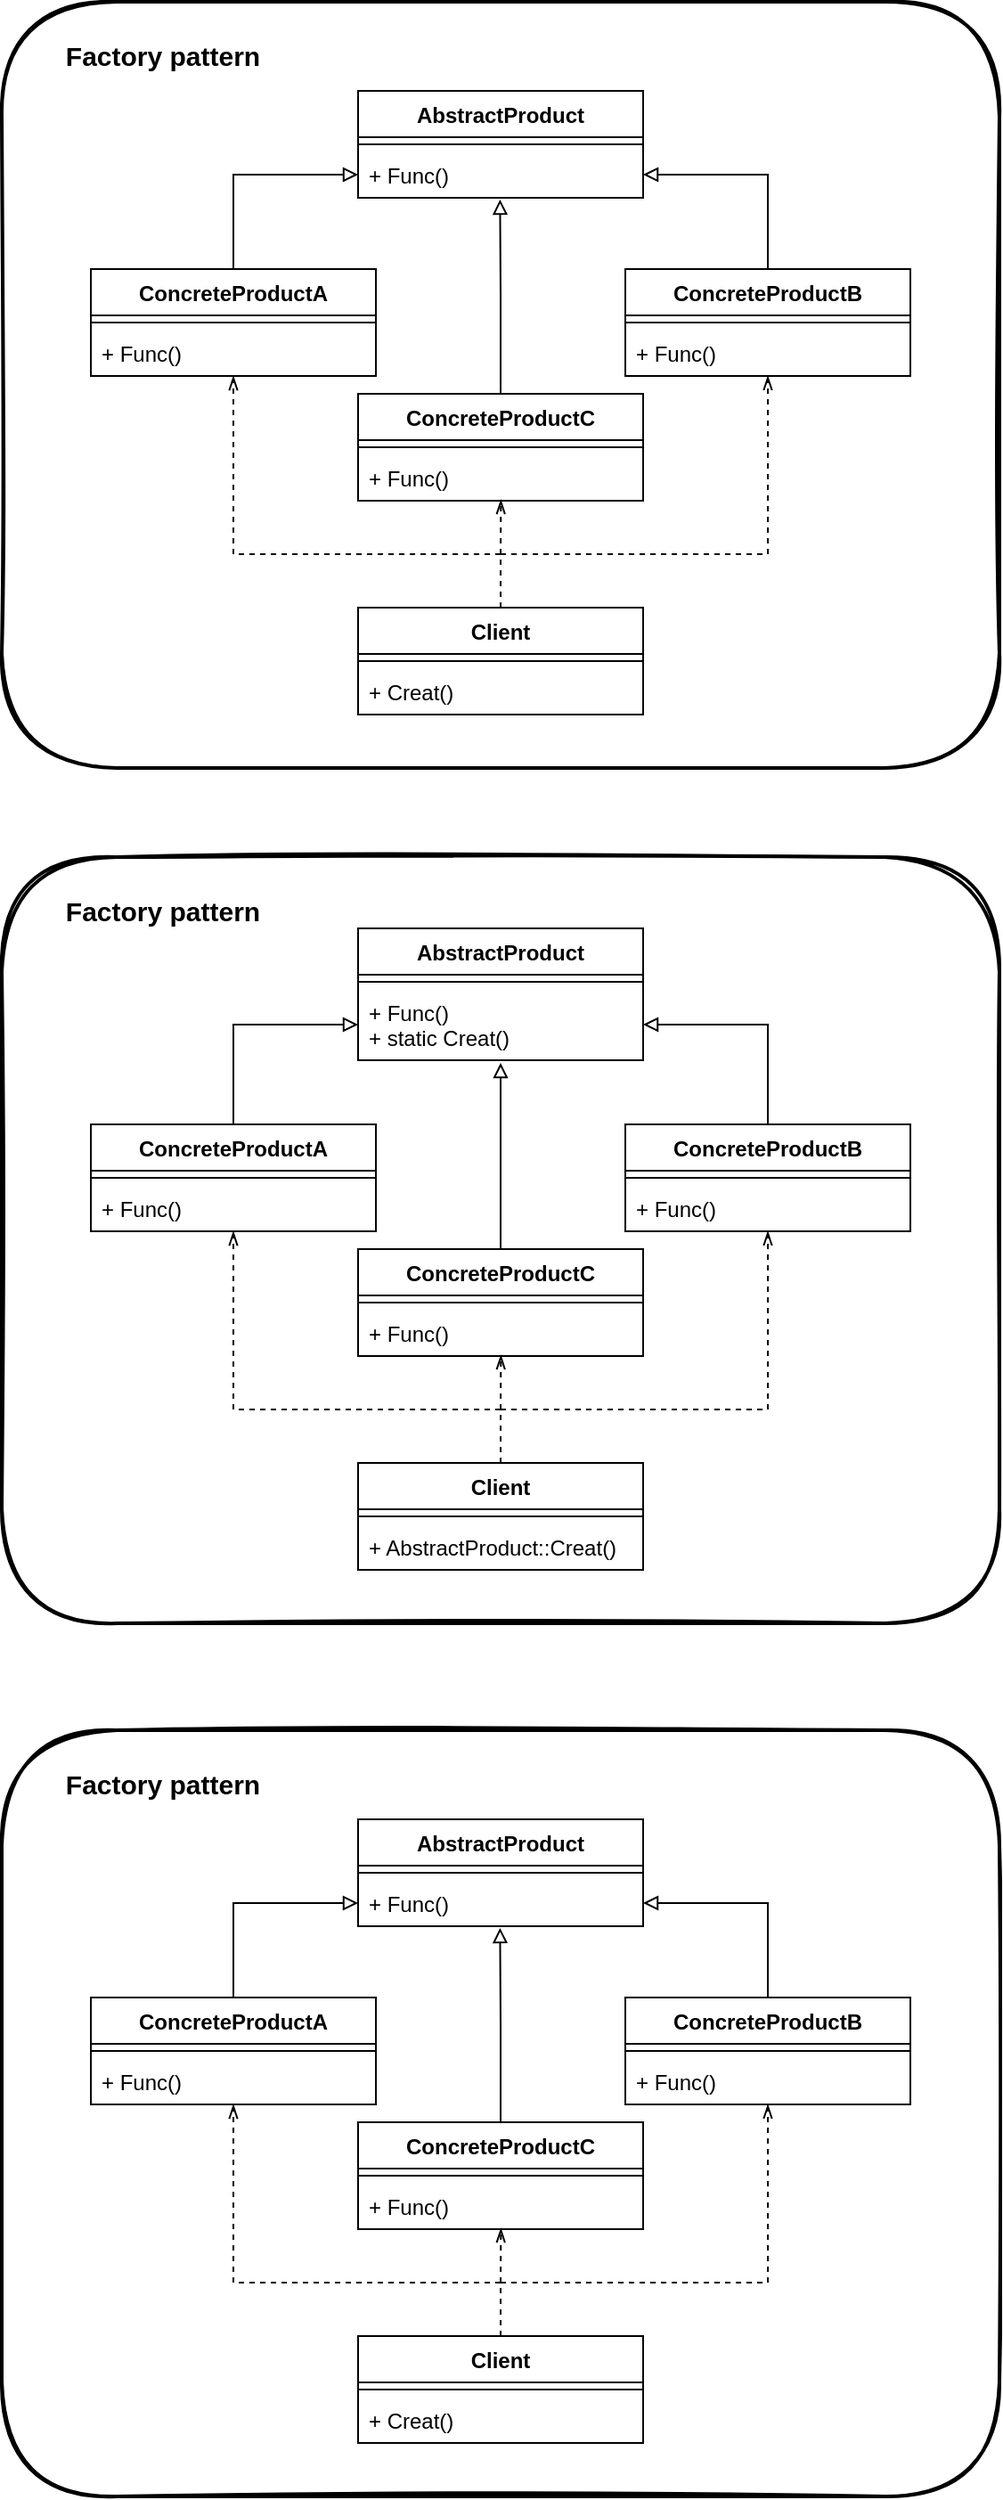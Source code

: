 <mxfile version="15.8.9" type="github">
  <diagram id="bjdQnDNKgYiiLzswyzzY" name="Page-1">
    <mxGraphModel dx="1133" dy="668" grid="1" gridSize="10" guides="1" tooltips="1" connect="1" arrows="1" fold="1" page="1" pageScale="1" pageWidth="827" pageHeight="1169" math="0" shadow="0">
      <root>
        <mxCell id="0" />
        <mxCell id="1" parent="0" />
        <mxCell id="2vkrT1zlOW-2Hi5jGVI8-37" value="" style="rounded=1;whiteSpace=wrap;html=1;strokeWidth=2;fillWeight=4;hachureGap=8;hachureAngle=45;fillColor=none;sketch=1;" vertex="1" parent="1">
          <mxGeometry x="60" y="40" width="560" height="430" as="geometry" />
        </mxCell>
        <mxCell id="2vkrT1zlOW-2Hi5jGVI8-64" value="" style="rounded=1;whiteSpace=wrap;html=1;strokeWidth=2;fillWeight=4;hachureGap=8;hachureAngle=45;fillColor=none;sketch=1;" vertex="1" parent="1">
          <mxGeometry x="60" y="520" width="560" height="430" as="geometry" />
        </mxCell>
        <mxCell id="2vkrT1zlOW-2Hi5jGVI8-9" value="AbstractProduct" style="swimlane;fontStyle=1;align=center;verticalAlign=top;childLayout=stackLayout;horizontal=1;startSize=26;horizontalStack=0;resizeParent=1;resizeParentMax=0;resizeLast=0;collapsible=1;marginBottom=0;" vertex="1" parent="1">
          <mxGeometry x="260" y="90" width="160" height="60" as="geometry" />
        </mxCell>
        <mxCell id="2vkrT1zlOW-2Hi5jGVI8-11" value="" style="line;strokeWidth=1;fillColor=none;align=left;verticalAlign=middle;spacingTop=-1;spacingLeft=3;spacingRight=3;rotatable=0;labelPosition=right;points=[];portConstraint=eastwest;" vertex="1" parent="2vkrT1zlOW-2Hi5jGVI8-9">
          <mxGeometry y="26" width="160" height="8" as="geometry" />
        </mxCell>
        <mxCell id="2vkrT1zlOW-2Hi5jGVI8-12" value="+ Func()" style="text;strokeColor=none;fillColor=none;align=left;verticalAlign=top;spacingLeft=4;spacingRight=4;overflow=hidden;rotatable=0;points=[[0,0.5],[1,0.5]];portConstraint=eastwest;" vertex="1" parent="2vkrT1zlOW-2Hi5jGVI8-9">
          <mxGeometry y="34" width="160" height="26" as="geometry" />
        </mxCell>
        <mxCell id="2vkrT1zlOW-2Hi5jGVI8-19" style="edgeStyle=orthogonalEdgeStyle;rounded=0;orthogonalLoop=1;jettySize=auto;html=1;entryX=0;entryY=0.5;entryDx=0;entryDy=0;endArrow=block;endFill=0;" edge="1" parent="1" source="2vkrT1zlOW-2Hi5jGVI8-14" target="2vkrT1zlOW-2Hi5jGVI8-12">
          <mxGeometry relative="1" as="geometry" />
        </mxCell>
        <mxCell id="2vkrT1zlOW-2Hi5jGVI8-14" value="ConcreteProductA" style="swimlane;fontStyle=1;align=center;verticalAlign=top;childLayout=stackLayout;horizontal=1;startSize=26;horizontalStack=0;resizeParent=1;resizeParentMax=0;resizeLast=0;collapsible=1;marginBottom=0;" vertex="1" parent="1">
          <mxGeometry x="110" y="190" width="160" height="60" as="geometry">
            <mxRectangle x="290" y="160" width="140" height="26" as="alternateBounds" />
          </mxGeometry>
        </mxCell>
        <mxCell id="2vkrT1zlOW-2Hi5jGVI8-15" value="" style="line;strokeWidth=1;fillColor=none;align=left;verticalAlign=middle;spacingTop=-1;spacingLeft=3;spacingRight=3;rotatable=0;labelPosition=right;points=[];portConstraint=eastwest;" vertex="1" parent="2vkrT1zlOW-2Hi5jGVI8-14">
          <mxGeometry y="26" width="160" height="8" as="geometry" />
        </mxCell>
        <mxCell id="2vkrT1zlOW-2Hi5jGVI8-16" value="+ Func()" style="text;strokeColor=none;fillColor=none;align=left;verticalAlign=top;spacingLeft=4;spacingRight=4;overflow=hidden;rotatable=0;points=[[0,0.5],[1,0.5]];portConstraint=eastwest;" vertex="1" parent="2vkrT1zlOW-2Hi5jGVI8-14">
          <mxGeometry y="34" width="160" height="26" as="geometry" />
        </mxCell>
        <mxCell id="2vkrT1zlOW-2Hi5jGVI8-29" style="edgeStyle=orthogonalEdgeStyle;rounded=0;orthogonalLoop=1;jettySize=auto;html=1;exitX=0.5;exitY=0;exitDx=0;exitDy=0;entryX=1;entryY=0.5;entryDx=0;entryDy=0;endArrow=block;endFill=0;" edge="1" parent="1" source="2vkrT1zlOW-2Hi5jGVI8-20" target="2vkrT1zlOW-2Hi5jGVI8-12">
          <mxGeometry relative="1" as="geometry" />
        </mxCell>
        <mxCell id="2vkrT1zlOW-2Hi5jGVI8-20" value="ConcreteProductB" style="swimlane;fontStyle=1;align=center;verticalAlign=top;childLayout=stackLayout;horizontal=1;startSize=26;horizontalStack=0;resizeParent=1;resizeParentMax=0;resizeLast=0;collapsible=1;marginBottom=0;" vertex="1" parent="1">
          <mxGeometry x="410" y="190" width="160" height="60" as="geometry">
            <mxRectangle x="290" y="160" width="140" height="26" as="alternateBounds" />
          </mxGeometry>
        </mxCell>
        <mxCell id="2vkrT1zlOW-2Hi5jGVI8-21" value="" style="line;strokeWidth=1;fillColor=none;align=left;verticalAlign=middle;spacingTop=-1;spacingLeft=3;spacingRight=3;rotatable=0;labelPosition=right;points=[];portConstraint=eastwest;" vertex="1" parent="2vkrT1zlOW-2Hi5jGVI8-20">
          <mxGeometry y="26" width="160" height="8" as="geometry" />
        </mxCell>
        <mxCell id="2vkrT1zlOW-2Hi5jGVI8-22" value="+ Func()" style="text;strokeColor=none;fillColor=none;align=left;verticalAlign=top;spacingLeft=4;spacingRight=4;overflow=hidden;rotatable=0;points=[[0,0.5],[1,0.5]];portConstraint=eastwest;" vertex="1" parent="2vkrT1zlOW-2Hi5jGVI8-20">
          <mxGeometry y="34" width="160" height="26" as="geometry" />
        </mxCell>
        <mxCell id="2vkrT1zlOW-2Hi5jGVI8-28" style="edgeStyle=orthogonalEdgeStyle;rounded=0;orthogonalLoop=1;jettySize=auto;html=1;exitX=0.5;exitY=0;exitDx=0;exitDy=0;entryX=0.498;entryY=1.037;entryDx=0;entryDy=0;entryPerimeter=0;endArrow=block;endFill=0;" edge="1" parent="1" source="2vkrT1zlOW-2Hi5jGVI8-23" target="2vkrT1zlOW-2Hi5jGVI8-12">
          <mxGeometry relative="1" as="geometry" />
        </mxCell>
        <mxCell id="2vkrT1zlOW-2Hi5jGVI8-23" value="ConcreteProductC" style="swimlane;fontStyle=1;align=center;verticalAlign=top;childLayout=stackLayout;horizontal=1;startSize=26;horizontalStack=0;resizeParent=1;resizeParentMax=0;resizeLast=0;collapsible=1;marginBottom=0;" vertex="1" parent="1">
          <mxGeometry x="260" y="260" width="160" height="60" as="geometry">
            <mxRectangle x="290" y="160" width="140" height="26" as="alternateBounds" />
          </mxGeometry>
        </mxCell>
        <mxCell id="2vkrT1zlOW-2Hi5jGVI8-24" value="" style="line;strokeWidth=1;fillColor=none;align=left;verticalAlign=middle;spacingTop=-1;spacingLeft=3;spacingRight=3;rotatable=0;labelPosition=right;points=[];portConstraint=eastwest;" vertex="1" parent="2vkrT1zlOW-2Hi5jGVI8-23">
          <mxGeometry y="26" width="160" height="8" as="geometry" />
        </mxCell>
        <mxCell id="2vkrT1zlOW-2Hi5jGVI8-25" value="+ Func()" style="text;strokeColor=none;fillColor=none;align=left;verticalAlign=top;spacingLeft=4;spacingRight=4;overflow=hidden;rotatable=0;points=[[0,0.5],[1,0.5]];portConstraint=eastwest;" vertex="1" parent="2vkrT1zlOW-2Hi5jGVI8-23">
          <mxGeometry y="34" width="160" height="26" as="geometry" />
        </mxCell>
        <mxCell id="2vkrT1zlOW-2Hi5jGVI8-33" style="edgeStyle=orthogonalEdgeStyle;rounded=0;orthogonalLoop=1;jettySize=auto;html=1;exitX=0.5;exitY=0;exitDx=0;exitDy=0;entryX=0.5;entryY=1;entryDx=0;entryDy=0;entryPerimeter=0;endArrow=openThin;endFill=0;dashed=1;" edge="1" parent="1" source="2vkrT1zlOW-2Hi5jGVI8-30" target="2vkrT1zlOW-2Hi5jGVI8-16">
          <mxGeometry relative="1" as="geometry">
            <Array as="points">
              <mxPoint x="340" y="350" />
              <mxPoint x="190" y="350" />
            </Array>
          </mxGeometry>
        </mxCell>
        <mxCell id="2vkrT1zlOW-2Hi5jGVI8-34" style="edgeStyle=orthogonalEdgeStyle;rounded=0;orthogonalLoop=1;jettySize=auto;html=1;exitX=0.5;exitY=0;exitDx=0;exitDy=0;entryX=0.499;entryY=0.997;entryDx=0;entryDy=0;entryPerimeter=0;dashed=1;endArrow=openThin;endFill=0;" edge="1" parent="1" source="2vkrT1zlOW-2Hi5jGVI8-30" target="2vkrT1zlOW-2Hi5jGVI8-22">
          <mxGeometry relative="1" as="geometry">
            <Array as="points">
              <mxPoint x="340" y="350" />
              <mxPoint x="490" y="350" />
              <mxPoint x="490" y="250" />
            </Array>
          </mxGeometry>
        </mxCell>
        <mxCell id="2vkrT1zlOW-2Hi5jGVI8-35" style="edgeStyle=orthogonalEdgeStyle;rounded=0;orthogonalLoop=1;jettySize=auto;html=1;exitX=0.5;exitY=0;exitDx=0;exitDy=0;entryX=0.501;entryY=0.978;entryDx=0;entryDy=0;entryPerimeter=0;dashed=1;endArrow=openThin;endFill=0;" edge="1" parent="1" source="2vkrT1zlOW-2Hi5jGVI8-30" target="2vkrT1zlOW-2Hi5jGVI8-25">
          <mxGeometry relative="1" as="geometry" />
        </mxCell>
        <mxCell id="2vkrT1zlOW-2Hi5jGVI8-30" value="Client" style="swimlane;fontStyle=1;align=center;verticalAlign=top;childLayout=stackLayout;horizontal=1;startSize=26;horizontalStack=0;resizeParent=1;resizeParentMax=0;resizeLast=0;collapsible=1;marginBottom=0;" vertex="1" parent="1">
          <mxGeometry x="260" y="380" width="160" height="60" as="geometry">
            <mxRectangle x="290" y="160" width="140" height="26" as="alternateBounds" />
          </mxGeometry>
        </mxCell>
        <mxCell id="2vkrT1zlOW-2Hi5jGVI8-31" value="" style="line;strokeWidth=1;fillColor=none;align=left;verticalAlign=middle;spacingTop=-1;spacingLeft=3;spacingRight=3;rotatable=0;labelPosition=right;points=[];portConstraint=eastwest;" vertex="1" parent="2vkrT1zlOW-2Hi5jGVI8-30">
          <mxGeometry y="26" width="160" height="8" as="geometry" />
        </mxCell>
        <mxCell id="2vkrT1zlOW-2Hi5jGVI8-32" value="+ Creat()" style="text;strokeColor=none;fillColor=none;align=left;verticalAlign=top;spacingLeft=4;spacingRight=4;overflow=hidden;rotatable=0;points=[[0,0.5],[1,0.5]];portConstraint=eastwest;" vertex="1" parent="2vkrT1zlOW-2Hi5jGVI8-30">
          <mxGeometry y="34" width="160" height="26" as="geometry" />
        </mxCell>
        <mxCell id="2vkrT1zlOW-2Hi5jGVI8-42" value="&lt;b&gt;&lt;font style=&quot;font-size: 15px&quot;&gt;Factory pattern&lt;/font&gt;&lt;/b&gt;" style="text;html=1;align=center;verticalAlign=middle;resizable=0;points=[];autosize=1;strokeColor=none;fillColor=none;" vertex="1" parent="1">
          <mxGeometry x="90" y="60" width="120" height="20" as="geometry" />
        </mxCell>
        <mxCell id="2vkrT1zlOW-2Hi5jGVI8-43" value="AbstractProduct" style="swimlane;fontStyle=1;align=center;verticalAlign=top;childLayout=stackLayout;horizontal=1;startSize=26;horizontalStack=0;resizeParent=1;resizeParentMax=0;resizeLast=0;collapsible=1;marginBottom=0;" vertex="1" parent="1">
          <mxGeometry x="260" y="560" width="160" height="74" as="geometry" />
        </mxCell>
        <mxCell id="2vkrT1zlOW-2Hi5jGVI8-44" value="" style="line;strokeWidth=1;fillColor=none;align=left;verticalAlign=middle;spacingTop=-1;spacingLeft=3;spacingRight=3;rotatable=0;labelPosition=right;points=[];portConstraint=eastwest;" vertex="1" parent="2vkrT1zlOW-2Hi5jGVI8-43">
          <mxGeometry y="26" width="160" height="8" as="geometry" />
        </mxCell>
        <mxCell id="2vkrT1zlOW-2Hi5jGVI8-45" value="+ Func()&#xa;+ static Creat()" style="text;strokeColor=none;fillColor=none;align=left;verticalAlign=top;spacingLeft=4;spacingRight=4;overflow=hidden;rotatable=0;points=[[0,0.5],[1,0.5]];portConstraint=eastwest;" vertex="1" parent="2vkrT1zlOW-2Hi5jGVI8-43">
          <mxGeometry y="34" width="160" height="40" as="geometry" />
        </mxCell>
        <mxCell id="2vkrT1zlOW-2Hi5jGVI8-46" style="edgeStyle=orthogonalEdgeStyle;rounded=0;orthogonalLoop=1;jettySize=auto;html=1;entryX=0;entryY=0.5;entryDx=0;entryDy=0;endArrow=block;endFill=0;" edge="1" parent="1" source="2vkrT1zlOW-2Hi5jGVI8-47" target="2vkrT1zlOW-2Hi5jGVI8-45">
          <mxGeometry relative="1" as="geometry" />
        </mxCell>
        <mxCell id="2vkrT1zlOW-2Hi5jGVI8-47" value="ConcreteProductA" style="swimlane;fontStyle=1;align=center;verticalAlign=top;childLayout=stackLayout;horizontal=1;startSize=26;horizontalStack=0;resizeParent=1;resizeParentMax=0;resizeLast=0;collapsible=1;marginBottom=0;" vertex="1" parent="1">
          <mxGeometry x="110" y="670" width="160" height="60" as="geometry">
            <mxRectangle x="290" y="160" width="140" height="26" as="alternateBounds" />
          </mxGeometry>
        </mxCell>
        <mxCell id="2vkrT1zlOW-2Hi5jGVI8-48" value="" style="line;strokeWidth=1;fillColor=none;align=left;verticalAlign=middle;spacingTop=-1;spacingLeft=3;spacingRight=3;rotatable=0;labelPosition=right;points=[];portConstraint=eastwest;" vertex="1" parent="2vkrT1zlOW-2Hi5jGVI8-47">
          <mxGeometry y="26" width="160" height="8" as="geometry" />
        </mxCell>
        <mxCell id="2vkrT1zlOW-2Hi5jGVI8-49" value="+ Func()" style="text;strokeColor=none;fillColor=none;align=left;verticalAlign=top;spacingLeft=4;spacingRight=4;overflow=hidden;rotatable=0;points=[[0,0.5],[1,0.5]];portConstraint=eastwest;" vertex="1" parent="2vkrT1zlOW-2Hi5jGVI8-47">
          <mxGeometry y="34" width="160" height="26" as="geometry" />
        </mxCell>
        <mxCell id="2vkrT1zlOW-2Hi5jGVI8-50" style="edgeStyle=orthogonalEdgeStyle;rounded=0;orthogonalLoop=1;jettySize=auto;html=1;exitX=0.5;exitY=0;exitDx=0;exitDy=0;entryX=1;entryY=0.5;entryDx=0;entryDy=0;endArrow=block;endFill=0;" edge="1" parent="1" source="2vkrT1zlOW-2Hi5jGVI8-51" target="2vkrT1zlOW-2Hi5jGVI8-45">
          <mxGeometry relative="1" as="geometry" />
        </mxCell>
        <mxCell id="2vkrT1zlOW-2Hi5jGVI8-51" value="ConcreteProductB" style="swimlane;fontStyle=1;align=center;verticalAlign=top;childLayout=stackLayout;horizontal=1;startSize=26;horizontalStack=0;resizeParent=1;resizeParentMax=0;resizeLast=0;collapsible=1;marginBottom=0;" vertex="1" parent="1">
          <mxGeometry x="410" y="670" width="160" height="60" as="geometry">
            <mxRectangle x="290" y="160" width="140" height="26" as="alternateBounds" />
          </mxGeometry>
        </mxCell>
        <mxCell id="2vkrT1zlOW-2Hi5jGVI8-52" value="" style="line;strokeWidth=1;fillColor=none;align=left;verticalAlign=middle;spacingTop=-1;spacingLeft=3;spacingRight=3;rotatable=0;labelPosition=right;points=[];portConstraint=eastwest;" vertex="1" parent="2vkrT1zlOW-2Hi5jGVI8-51">
          <mxGeometry y="26" width="160" height="8" as="geometry" />
        </mxCell>
        <mxCell id="2vkrT1zlOW-2Hi5jGVI8-53" value="+ Func()" style="text;strokeColor=none;fillColor=none;align=left;verticalAlign=top;spacingLeft=4;spacingRight=4;overflow=hidden;rotatable=0;points=[[0,0.5],[1,0.5]];portConstraint=eastwest;" vertex="1" parent="2vkrT1zlOW-2Hi5jGVI8-51">
          <mxGeometry y="34" width="160" height="26" as="geometry" />
        </mxCell>
        <mxCell id="2vkrT1zlOW-2Hi5jGVI8-54" style="edgeStyle=orthogonalEdgeStyle;rounded=0;orthogonalLoop=1;jettySize=auto;html=1;exitX=0.5;exitY=0;exitDx=0;exitDy=0;entryX=0.498;entryY=1.037;entryDx=0;entryDy=0;entryPerimeter=0;endArrow=block;endFill=0;" edge="1" parent="1" source="2vkrT1zlOW-2Hi5jGVI8-55" target="2vkrT1zlOW-2Hi5jGVI8-45">
          <mxGeometry relative="1" as="geometry">
            <Array as="points">
              <mxPoint x="340" y="636" />
            </Array>
          </mxGeometry>
        </mxCell>
        <mxCell id="2vkrT1zlOW-2Hi5jGVI8-55" value="ConcreteProductC" style="swimlane;fontStyle=1;align=center;verticalAlign=top;childLayout=stackLayout;horizontal=1;startSize=26;horizontalStack=0;resizeParent=1;resizeParentMax=0;resizeLast=0;collapsible=1;marginBottom=0;" vertex="1" parent="1">
          <mxGeometry x="260" y="740" width="160" height="60" as="geometry">
            <mxRectangle x="290" y="160" width="140" height="26" as="alternateBounds" />
          </mxGeometry>
        </mxCell>
        <mxCell id="2vkrT1zlOW-2Hi5jGVI8-56" value="" style="line;strokeWidth=1;fillColor=none;align=left;verticalAlign=middle;spacingTop=-1;spacingLeft=3;spacingRight=3;rotatable=0;labelPosition=right;points=[];portConstraint=eastwest;" vertex="1" parent="2vkrT1zlOW-2Hi5jGVI8-55">
          <mxGeometry y="26" width="160" height="8" as="geometry" />
        </mxCell>
        <mxCell id="2vkrT1zlOW-2Hi5jGVI8-57" value="+ Func()" style="text;strokeColor=none;fillColor=none;align=left;verticalAlign=top;spacingLeft=4;spacingRight=4;overflow=hidden;rotatable=0;points=[[0,0.5],[1,0.5]];portConstraint=eastwest;" vertex="1" parent="2vkrT1zlOW-2Hi5jGVI8-55">
          <mxGeometry y="34" width="160" height="26" as="geometry" />
        </mxCell>
        <mxCell id="2vkrT1zlOW-2Hi5jGVI8-58" style="edgeStyle=orthogonalEdgeStyle;rounded=0;orthogonalLoop=1;jettySize=auto;html=1;exitX=0.5;exitY=0;exitDx=0;exitDy=0;entryX=0.5;entryY=1;entryDx=0;entryDy=0;entryPerimeter=0;endArrow=openThin;endFill=0;dashed=1;" edge="1" parent="1" source="2vkrT1zlOW-2Hi5jGVI8-61" target="2vkrT1zlOW-2Hi5jGVI8-49">
          <mxGeometry relative="1" as="geometry">
            <Array as="points">
              <mxPoint x="340" y="830" />
              <mxPoint x="190" y="830" />
            </Array>
          </mxGeometry>
        </mxCell>
        <mxCell id="2vkrT1zlOW-2Hi5jGVI8-59" style="edgeStyle=orthogonalEdgeStyle;rounded=0;orthogonalLoop=1;jettySize=auto;html=1;exitX=0.5;exitY=0;exitDx=0;exitDy=0;entryX=0.499;entryY=0.997;entryDx=0;entryDy=0;entryPerimeter=0;dashed=1;endArrow=openThin;endFill=0;" edge="1" parent="1" source="2vkrT1zlOW-2Hi5jGVI8-61" target="2vkrT1zlOW-2Hi5jGVI8-53">
          <mxGeometry relative="1" as="geometry">
            <Array as="points">
              <mxPoint x="340" y="830" />
              <mxPoint x="490" y="830" />
              <mxPoint x="490" y="730" />
            </Array>
          </mxGeometry>
        </mxCell>
        <mxCell id="2vkrT1zlOW-2Hi5jGVI8-60" style="edgeStyle=orthogonalEdgeStyle;rounded=0;orthogonalLoop=1;jettySize=auto;html=1;exitX=0.5;exitY=0;exitDx=0;exitDy=0;entryX=0.501;entryY=0.978;entryDx=0;entryDy=0;entryPerimeter=0;dashed=1;endArrow=openThin;endFill=0;" edge="1" parent="1" source="2vkrT1zlOW-2Hi5jGVI8-61" target="2vkrT1zlOW-2Hi5jGVI8-57">
          <mxGeometry relative="1" as="geometry" />
        </mxCell>
        <mxCell id="2vkrT1zlOW-2Hi5jGVI8-61" value="Client" style="swimlane;fontStyle=1;align=center;verticalAlign=top;childLayout=stackLayout;horizontal=1;startSize=26;horizontalStack=0;resizeParent=1;resizeParentMax=0;resizeLast=0;collapsible=1;marginBottom=0;" vertex="1" parent="1">
          <mxGeometry x="260" y="860" width="160" height="60" as="geometry">
            <mxRectangle x="290" y="160" width="140" height="26" as="alternateBounds" />
          </mxGeometry>
        </mxCell>
        <mxCell id="2vkrT1zlOW-2Hi5jGVI8-62" value="" style="line;strokeWidth=1;fillColor=none;align=left;verticalAlign=middle;spacingTop=-1;spacingLeft=3;spacingRight=3;rotatable=0;labelPosition=right;points=[];portConstraint=eastwest;" vertex="1" parent="2vkrT1zlOW-2Hi5jGVI8-61">
          <mxGeometry y="26" width="160" height="8" as="geometry" />
        </mxCell>
        <mxCell id="2vkrT1zlOW-2Hi5jGVI8-63" value="+ AbstractProduct::Creat()" style="text;strokeColor=none;fillColor=none;align=left;verticalAlign=top;spacingLeft=4;spacingRight=4;overflow=hidden;rotatable=0;points=[[0,0.5],[1,0.5]];portConstraint=eastwest;" vertex="1" parent="2vkrT1zlOW-2Hi5jGVI8-61">
          <mxGeometry y="34" width="160" height="26" as="geometry" />
        </mxCell>
        <mxCell id="2vkrT1zlOW-2Hi5jGVI8-65" value="&lt;b&gt;&lt;font style=&quot;font-size: 15px&quot;&gt;Factory pattern&lt;/font&gt;&lt;/b&gt;" style="text;html=1;align=center;verticalAlign=middle;resizable=0;points=[];autosize=1;strokeColor=none;fillColor=none;" vertex="1" parent="1">
          <mxGeometry x="90" y="540" width="120" height="20" as="geometry" />
        </mxCell>
        <mxCell id="2vkrT1zlOW-2Hi5jGVI8-66" value="" style="rounded=1;whiteSpace=wrap;html=1;strokeWidth=2;fillWeight=4;hachureGap=8;hachureAngle=45;fillColor=none;sketch=1;" vertex="1" parent="1">
          <mxGeometry x="60" y="1010" width="560" height="430" as="geometry" />
        </mxCell>
        <mxCell id="2vkrT1zlOW-2Hi5jGVI8-67" value="AbstractProduct" style="swimlane;fontStyle=1;align=center;verticalAlign=top;childLayout=stackLayout;horizontal=1;startSize=26;horizontalStack=0;resizeParent=1;resizeParentMax=0;resizeLast=0;collapsible=1;marginBottom=0;" vertex="1" parent="1">
          <mxGeometry x="260" y="1060" width="160" height="60" as="geometry" />
        </mxCell>
        <mxCell id="2vkrT1zlOW-2Hi5jGVI8-68" value="" style="line;strokeWidth=1;fillColor=none;align=left;verticalAlign=middle;spacingTop=-1;spacingLeft=3;spacingRight=3;rotatable=0;labelPosition=right;points=[];portConstraint=eastwest;" vertex="1" parent="2vkrT1zlOW-2Hi5jGVI8-67">
          <mxGeometry y="26" width="160" height="8" as="geometry" />
        </mxCell>
        <mxCell id="2vkrT1zlOW-2Hi5jGVI8-69" value="+ Func()" style="text;strokeColor=none;fillColor=none;align=left;verticalAlign=top;spacingLeft=4;spacingRight=4;overflow=hidden;rotatable=0;points=[[0,0.5],[1,0.5]];portConstraint=eastwest;" vertex="1" parent="2vkrT1zlOW-2Hi5jGVI8-67">
          <mxGeometry y="34" width="160" height="26" as="geometry" />
        </mxCell>
        <mxCell id="2vkrT1zlOW-2Hi5jGVI8-70" style="edgeStyle=orthogonalEdgeStyle;rounded=0;orthogonalLoop=1;jettySize=auto;html=1;entryX=0;entryY=0.5;entryDx=0;entryDy=0;endArrow=block;endFill=0;" edge="1" parent="1" source="2vkrT1zlOW-2Hi5jGVI8-71" target="2vkrT1zlOW-2Hi5jGVI8-69">
          <mxGeometry relative="1" as="geometry" />
        </mxCell>
        <mxCell id="2vkrT1zlOW-2Hi5jGVI8-71" value="ConcreteProductA" style="swimlane;fontStyle=1;align=center;verticalAlign=top;childLayout=stackLayout;horizontal=1;startSize=26;horizontalStack=0;resizeParent=1;resizeParentMax=0;resizeLast=0;collapsible=1;marginBottom=0;" vertex="1" parent="1">
          <mxGeometry x="110" y="1160" width="160" height="60" as="geometry">
            <mxRectangle x="290" y="160" width="140" height="26" as="alternateBounds" />
          </mxGeometry>
        </mxCell>
        <mxCell id="2vkrT1zlOW-2Hi5jGVI8-72" value="" style="line;strokeWidth=1;fillColor=none;align=left;verticalAlign=middle;spacingTop=-1;spacingLeft=3;spacingRight=3;rotatable=0;labelPosition=right;points=[];portConstraint=eastwest;" vertex="1" parent="2vkrT1zlOW-2Hi5jGVI8-71">
          <mxGeometry y="26" width="160" height="8" as="geometry" />
        </mxCell>
        <mxCell id="2vkrT1zlOW-2Hi5jGVI8-73" value="+ Func()" style="text;strokeColor=none;fillColor=none;align=left;verticalAlign=top;spacingLeft=4;spacingRight=4;overflow=hidden;rotatable=0;points=[[0,0.5],[1,0.5]];portConstraint=eastwest;" vertex="1" parent="2vkrT1zlOW-2Hi5jGVI8-71">
          <mxGeometry y="34" width="160" height="26" as="geometry" />
        </mxCell>
        <mxCell id="2vkrT1zlOW-2Hi5jGVI8-74" style="edgeStyle=orthogonalEdgeStyle;rounded=0;orthogonalLoop=1;jettySize=auto;html=1;exitX=0.5;exitY=0;exitDx=0;exitDy=0;entryX=1;entryY=0.5;entryDx=0;entryDy=0;endArrow=block;endFill=0;" edge="1" parent="1" source="2vkrT1zlOW-2Hi5jGVI8-75" target="2vkrT1zlOW-2Hi5jGVI8-69">
          <mxGeometry relative="1" as="geometry" />
        </mxCell>
        <mxCell id="2vkrT1zlOW-2Hi5jGVI8-75" value="ConcreteProductB" style="swimlane;fontStyle=1;align=center;verticalAlign=top;childLayout=stackLayout;horizontal=1;startSize=26;horizontalStack=0;resizeParent=1;resizeParentMax=0;resizeLast=0;collapsible=1;marginBottom=0;" vertex="1" parent="1">
          <mxGeometry x="410" y="1160" width="160" height="60" as="geometry">
            <mxRectangle x="290" y="160" width="140" height="26" as="alternateBounds" />
          </mxGeometry>
        </mxCell>
        <mxCell id="2vkrT1zlOW-2Hi5jGVI8-76" value="" style="line;strokeWidth=1;fillColor=none;align=left;verticalAlign=middle;spacingTop=-1;spacingLeft=3;spacingRight=3;rotatable=0;labelPosition=right;points=[];portConstraint=eastwest;" vertex="1" parent="2vkrT1zlOW-2Hi5jGVI8-75">
          <mxGeometry y="26" width="160" height="8" as="geometry" />
        </mxCell>
        <mxCell id="2vkrT1zlOW-2Hi5jGVI8-77" value="+ Func()" style="text;strokeColor=none;fillColor=none;align=left;verticalAlign=top;spacingLeft=4;spacingRight=4;overflow=hidden;rotatable=0;points=[[0,0.5],[1,0.5]];portConstraint=eastwest;" vertex="1" parent="2vkrT1zlOW-2Hi5jGVI8-75">
          <mxGeometry y="34" width="160" height="26" as="geometry" />
        </mxCell>
        <mxCell id="2vkrT1zlOW-2Hi5jGVI8-78" style="edgeStyle=orthogonalEdgeStyle;rounded=0;orthogonalLoop=1;jettySize=auto;html=1;exitX=0.5;exitY=0;exitDx=0;exitDy=0;entryX=0.498;entryY=1.037;entryDx=0;entryDy=0;entryPerimeter=0;endArrow=block;endFill=0;" edge="1" parent="1" source="2vkrT1zlOW-2Hi5jGVI8-79" target="2vkrT1zlOW-2Hi5jGVI8-69">
          <mxGeometry relative="1" as="geometry" />
        </mxCell>
        <mxCell id="2vkrT1zlOW-2Hi5jGVI8-79" value="ConcreteProductC" style="swimlane;fontStyle=1;align=center;verticalAlign=top;childLayout=stackLayout;horizontal=1;startSize=26;horizontalStack=0;resizeParent=1;resizeParentMax=0;resizeLast=0;collapsible=1;marginBottom=0;" vertex="1" parent="1">
          <mxGeometry x="260" y="1230" width="160" height="60" as="geometry">
            <mxRectangle x="290" y="160" width="140" height="26" as="alternateBounds" />
          </mxGeometry>
        </mxCell>
        <mxCell id="2vkrT1zlOW-2Hi5jGVI8-80" value="" style="line;strokeWidth=1;fillColor=none;align=left;verticalAlign=middle;spacingTop=-1;spacingLeft=3;spacingRight=3;rotatable=0;labelPosition=right;points=[];portConstraint=eastwest;" vertex="1" parent="2vkrT1zlOW-2Hi5jGVI8-79">
          <mxGeometry y="26" width="160" height="8" as="geometry" />
        </mxCell>
        <mxCell id="2vkrT1zlOW-2Hi5jGVI8-81" value="+ Func()" style="text;strokeColor=none;fillColor=none;align=left;verticalAlign=top;spacingLeft=4;spacingRight=4;overflow=hidden;rotatable=0;points=[[0,0.5],[1,0.5]];portConstraint=eastwest;" vertex="1" parent="2vkrT1zlOW-2Hi5jGVI8-79">
          <mxGeometry y="34" width="160" height="26" as="geometry" />
        </mxCell>
        <mxCell id="2vkrT1zlOW-2Hi5jGVI8-82" style="edgeStyle=orthogonalEdgeStyle;rounded=0;orthogonalLoop=1;jettySize=auto;html=1;exitX=0.5;exitY=0;exitDx=0;exitDy=0;entryX=0.5;entryY=1;entryDx=0;entryDy=0;entryPerimeter=0;endArrow=openThin;endFill=0;dashed=1;" edge="1" parent="1" source="2vkrT1zlOW-2Hi5jGVI8-85" target="2vkrT1zlOW-2Hi5jGVI8-73">
          <mxGeometry relative="1" as="geometry">
            <Array as="points">
              <mxPoint x="340" y="1320" />
              <mxPoint x="190" y="1320" />
            </Array>
          </mxGeometry>
        </mxCell>
        <mxCell id="2vkrT1zlOW-2Hi5jGVI8-83" style="edgeStyle=orthogonalEdgeStyle;rounded=0;orthogonalLoop=1;jettySize=auto;html=1;exitX=0.5;exitY=0;exitDx=0;exitDy=0;entryX=0.499;entryY=0.997;entryDx=0;entryDy=0;entryPerimeter=0;dashed=1;endArrow=openThin;endFill=0;" edge="1" parent="1" source="2vkrT1zlOW-2Hi5jGVI8-85" target="2vkrT1zlOW-2Hi5jGVI8-77">
          <mxGeometry relative="1" as="geometry">
            <Array as="points">
              <mxPoint x="340" y="1320" />
              <mxPoint x="490" y="1320" />
              <mxPoint x="490" y="1220" />
            </Array>
          </mxGeometry>
        </mxCell>
        <mxCell id="2vkrT1zlOW-2Hi5jGVI8-84" style="edgeStyle=orthogonalEdgeStyle;rounded=0;orthogonalLoop=1;jettySize=auto;html=1;exitX=0.5;exitY=0;exitDx=0;exitDy=0;entryX=0.501;entryY=0.978;entryDx=0;entryDy=0;entryPerimeter=0;dashed=1;endArrow=openThin;endFill=0;" edge="1" parent="1" source="2vkrT1zlOW-2Hi5jGVI8-85" target="2vkrT1zlOW-2Hi5jGVI8-81">
          <mxGeometry relative="1" as="geometry" />
        </mxCell>
        <mxCell id="2vkrT1zlOW-2Hi5jGVI8-85" value="Client" style="swimlane;fontStyle=1;align=center;verticalAlign=top;childLayout=stackLayout;horizontal=1;startSize=26;horizontalStack=0;resizeParent=1;resizeParentMax=0;resizeLast=0;collapsible=1;marginBottom=0;" vertex="1" parent="1">
          <mxGeometry x="260" y="1350" width="160" height="60" as="geometry">
            <mxRectangle x="290" y="160" width="140" height="26" as="alternateBounds" />
          </mxGeometry>
        </mxCell>
        <mxCell id="2vkrT1zlOW-2Hi5jGVI8-86" value="" style="line;strokeWidth=1;fillColor=none;align=left;verticalAlign=middle;spacingTop=-1;spacingLeft=3;spacingRight=3;rotatable=0;labelPosition=right;points=[];portConstraint=eastwest;" vertex="1" parent="2vkrT1zlOW-2Hi5jGVI8-85">
          <mxGeometry y="26" width="160" height="8" as="geometry" />
        </mxCell>
        <mxCell id="2vkrT1zlOW-2Hi5jGVI8-87" value="+ Creat()" style="text;strokeColor=none;fillColor=none;align=left;verticalAlign=top;spacingLeft=4;spacingRight=4;overflow=hidden;rotatable=0;points=[[0,0.5],[1,0.5]];portConstraint=eastwest;" vertex="1" parent="2vkrT1zlOW-2Hi5jGVI8-85">
          <mxGeometry y="34" width="160" height="26" as="geometry" />
        </mxCell>
        <mxCell id="2vkrT1zlOW-2Hi5jGVI8-88" value="&lt;b&gt;&lt;font style=&quot;font-size: 15px&quot;&gt;Factory pattern&lt;/font&gt;&lt;/b&gt;" style="text;html=1;align=center;verticalAlign=middle;resizable=0;points=[];autosize=1;strokeColor=none;fillColor=none;" vertex="1" parent="1">
          <mxGeometry x="90" y="1030" width="120" height="20" as="geometry" />
        </mxCell>
      </root>
    </mxGraphModel>
  </diagram>
</mxfile>
